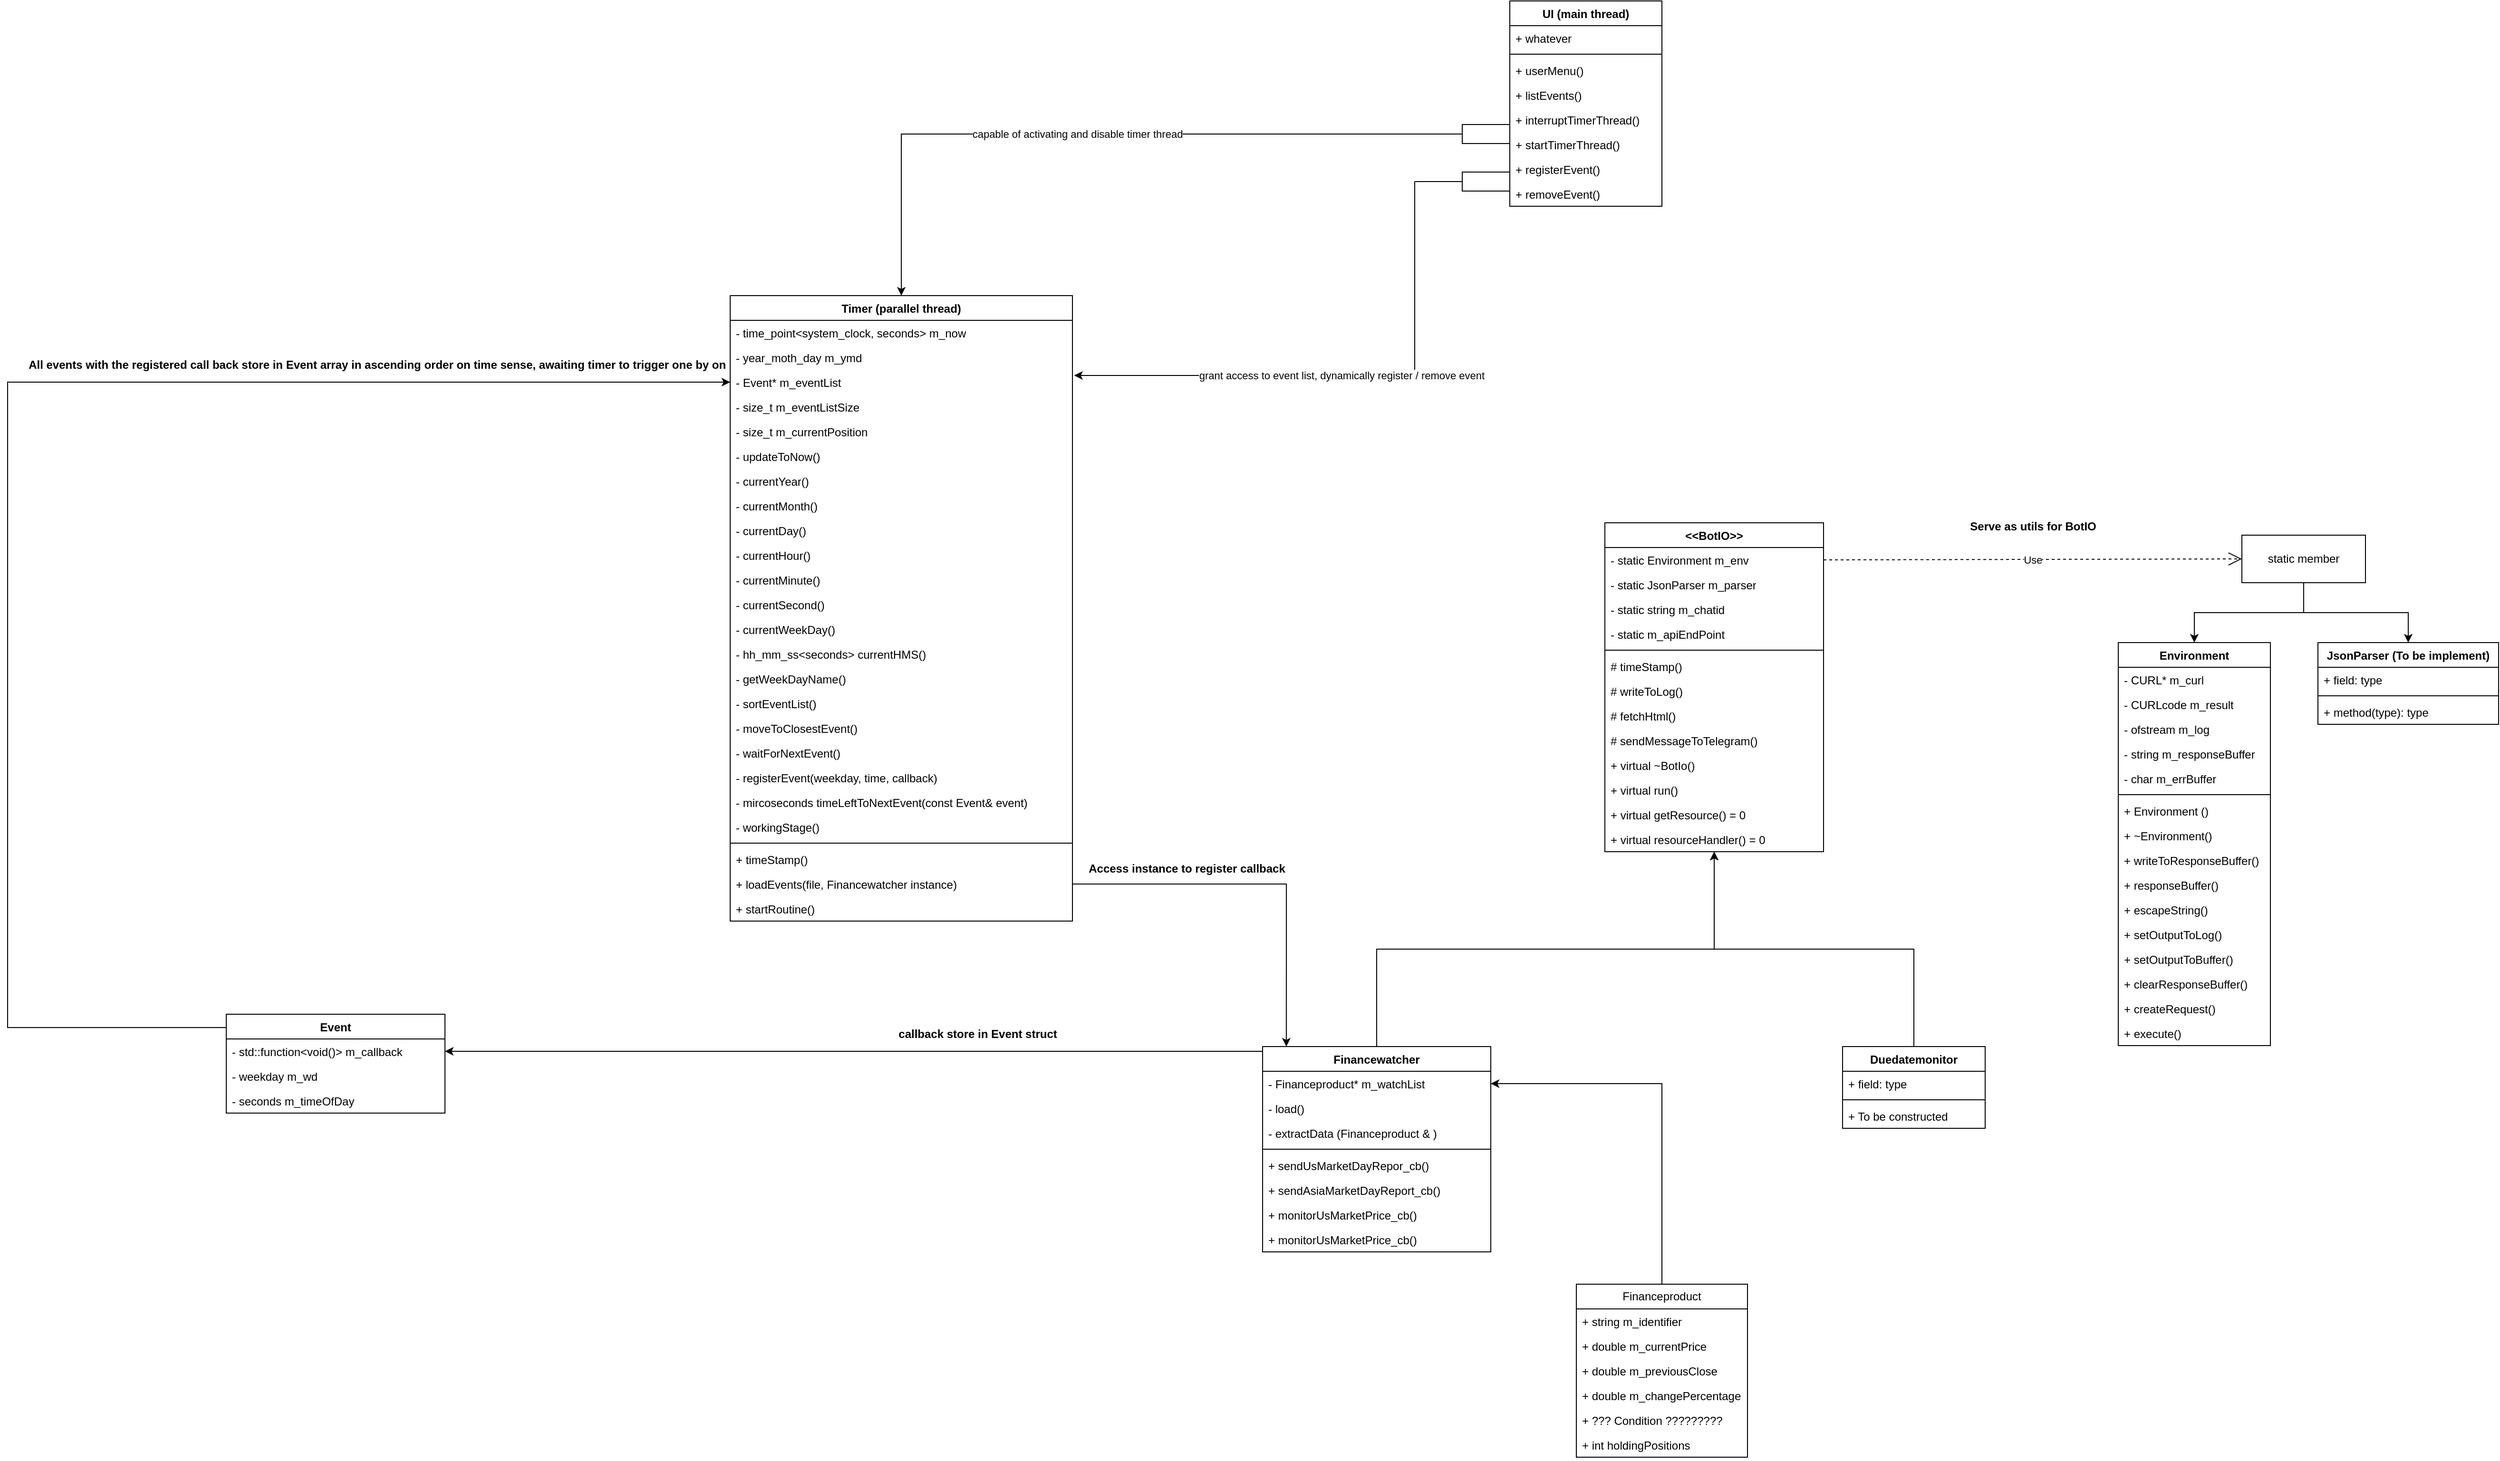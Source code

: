 <mxfile version="21.1.7" type="device">
  <diagram name="Page-1" id="5J5VVOAlKyY7EiWgytS0">
    <mxGraphModel dx="3585" dy="1928" grid="1" gridSize="10" guides="1" tooltips="1" connect="1" arrows="1" fold="1" page="1" pageScale="1" pageWidth="850" pageHeight="1100" math="0" shadow="0">
      <root>
        <mxCell id="0" />
        <mxCell id="1" parent="0" />
        <mxCell id="GTCVx5229nEYQYkFBvmk-1" value="" style="edgeStyle=orthogonalEdgeStyle;rounded=0;orthogonalLoop=1;jettySize=auto;html=1;startArrow=classic;startFill=1;endArrow=none;endFill=0;entryX=0.5;entryY=0;entryDx=0;entryDy=0;exitX=0.5;exitY=1;exitDx=0;exitDy=0;" edge="1" parent="1" source="GTCVx5229nEYQYkFBvmk-2" target="GTCVx5229nEYQYkFBvmk-48">
          <mxGeometry relative="1" as="geometry" />
        </mxCell>
        <mxCell id="GTCVx5229nEYQYkFBvmk-2" value="&amp;lt;&amp;lt;BotIO&amp;gt;&amp;gt;" style="swimlane;fontStyle=1;align=center;verticalAlign=top;childLayout=stackLayout;horizontal=1;startSize=26;horizontalStack=0;resizeParent=1;resizeParentMax=0;resizeLast=0;collapsible=1;marginBottom=0;whiteSpace=wrap;html=1;" vertex="1" parent="1">
          <mxGeometry x="1910" y="1029" width="230" height="346" as="geometry" />
        </mxCell>
        <mxCell id="GTCVx5229nEYQYkFBvmk-3" value="- static Environment m_env" style="text;strokeColor=none;fillColor=none;align=left;verticalAlign=top;spacingLeft=4;spacingRight=4;overflow=hidden;rotatable=0;points=[[0,0.5],[1,0.5]];portConstraint=eastwest;whiteSpace=wrap;html=1;" vertex="1" parent="GTCVx5229nEYQYkFBvmk-2">
          <mxGeometry y="26" width="230" height="26" as="geometry" />
        </mxCell>
        <mxCell id="GTCVx5229nEYQYkFBvmk-4" value="- static JsonParser m_parser" style="text;strokeColor=none;fillColor=none;align=left;verticalAlign=top;spacingLeft=4;spacingRight=4;overflow=hidden;rotatable=0;points=[[0,0.5],[1,0.5]];portConstraint=eastwest;whiteSpace=wrap;html=1;" vertex="1" parent="GTCVx5229nEYQYkFBvmk-2">
          <mxGeometry y="52" width="230" height="26" as="geometry" />
        </mxCell>
        <mxCell id="GTCVx5229nEYQYkFBvmk-5" value="- static string m_chatid" style="text;strokeColor=none;fillColor=none;align=left;verticalAlign=top;spacingLeft=4;spacingRight=4;overflow=hidden;rotatable=0;points=[[0,0.5],[1,0.5]];portConstraint=eastwest;whiteSpace=wrap;html=1;" vertex="1" parent="GTCVx5229nEYQYkFBvmk-2">
          <mxGeometry y="78" width="230" height="26" as="geometry" />
        </mxCell>
        <mxCell id="GTCVx5229nEYQYkFBvmk-6" value="- static m_apiEndPoint" style="text;strokeColor=none;fillColor=none;align=left;verticalAlign=top;spacingLeft=4;spacingRight=4;overflow=hidden;rotatable=0;points=[[0,0.5],[1,0.5]];portConstraint=eastwest;whiteSpace=wrap;html=1;" vertex="1" parent="GTCVx5229nEYQYkFBvmk-2">
          <mxGeometry y="104" width="230" height="26" as="geometry" />
        </mxCell>
        <mxCell id="GTCVx5229nEYQYkFBvmk-7" value="" style="line;strokeWidth=1;fillColor=none;align=left;verticalAlign=middle;spacingTop=-1;spacingLeft=3;spacingRight=3;rotatable=0;labelPosition=right;points=[];portConstraint=eastwest;strokeColor=inherit;" vertex="1" parent="GTCVx5229nEYQYkFBvmk-2">
          <mxGeometry y="130" width="230" height="8" as="geometry" />
        </mxCell>
        <mxCell id="GTCVx5229nEYQYkFBvmk-8" value="# timeStamp()" style="text;strokeColor=none;fillColor=none;align=left;verticalAlign=top;spacingLeft=4;spacingRight=4;overflow=hidden;rotatable=0;points=[[0,0.5],[1,0.5]];portConstraint=eastwest;whiteSpace=wrap;html=1;" vertex="1" parent="GTCVx5229nEYQYkFBvmk-2">
          <mxGeometry y="138" width="230" height="26" as="geometry" />
        </mxCell>
        <mxCell id="GTCVx5229nEYQYkFBvmk-9" value="# writeToLog()" style="text;strokeColor=none;fillColor=none;align=left;verticalAlign=top;spacingLeft=4;spacingRight=4;overflow=hidden;rotatable=0;points=[[0,0.5],[1,0.5]];portConstraint=eastwest;whiteSpace=wrap;html=1;" vertex="1" parent="GTCVx5229nEYQYkFBvmk-2">
          <mxGeometry y="164" width="230" height="26" as="geometry" />
        </mxCell>
        <mxCell id="GTCVx5229nEYQYkFBvmk-10" value="# fetchHtml()" style="text;strokeColor=none;fillColor=none;align=left;verticalAlign=top;spacingLeft=4;spacingRight=4;overflow=hidden;rotatable=0;points=[[0,0.5],[1,0.5]];portConstraint=eastwest;whiteSpace=wrap;html=1;" vertex="1" parent="GTCVx5229nEYQYkFBvmk-2">
          <mxGeometry y="190" width="230" height="26" as="geometry" />
        </mxCell>
        <mxCell id="GTCVx5229nEYQYkFBvmk-11" value="# sendMessageToTelegram()" style="text;strokeColor=none;fillColor=none;align=left;verticalAlign=top;spacingLeft=4;spacingRight=4;overflow=hidden;rotatable=0;points=[[0,0.5],[1,0.5]];portConstraint=eastwest;whiteSpace=wrap;html=1;" vertex="1" parent="GTCVx5229nEYQYkFBvmk-2">
          <mxGeometry y="216" width="230" height="26" as="geometry" />
        </mxCell>
        <mxCell id="GTCVx5229nEYQYkFBvmk-12" value="+ virtual ~BotIo()" style="text;strokeColor=none;fillColor=none;align=left;verticalAlign=top;spacingLeft=4;spacingRight=4;overflow=hidden;rotatable=0;points=[[0,0.5],[1,0.5]];portConstraint=eastwest;whiteSpace=wrap;html=1;" vertex="1" parent="GTCVx5229nEYQYkFBvmk-2">
          <mxGeometry y="242" width="230" height="26" as="geometry" />
        </mxCell>
        <mxCell id="GTCVx5229nEYQYkFBvmk-13" value="+ virtual run()" style="text;strokeColor=none;fillColor=none;align=left;verticalAlign=top;spacingLeft=4;spacingRight=4;overflow=hidden;rotatable=0;points=[[0,0.5],[1,0.5]];portConstraint=eastwest;whiteSpace=wrap;html=1;" vertex="1" parent="GTCVx5229nEYQYkFBvmk-2">
          <mxGeometry y="268" width="230" height="26" as="geometry" />
        </mxCell>
        <mxCell id="GTCVx5229nEYQYkFBvmk-14" value="+ virtual getResource() = 0" style="text;strokeColor=none;fillColor=none;align=left;verticalAlign=top;spacingLeft=4;spacingRight=4;overflow=hidden;rotatable=0;points=[[0,0.5],[1,0.5]];portConstraint=eastwest;whiteSpace=wrap;html=1;" vertex="1" parent="GTCVx5229nEYQYkFBvmk-2">
          <mxGeometry y="294" width="230" height="26" as="geometry" />
        </mxCell>
        <mxCell id="GTCVx5229nEYQYkFBvmk-15" value="+ virtual resourceHandler() = 0" style="text;strokeColor=none;fillColor=none;align=left;verticalAlign=top;spacingLeft=4;spacingRight=4;overflow=hidden;rotatable=0;points=[[0,0.5],[1,0.5]];portConstraint=eastwest;whiteSpace=wrap;html=1;" vertex="1" parent="GTCVx5229nEYQYkFBvmk-2">
          <mxGeometry y="320" width="230" height="26" as="geometry" />
        </mxCell>
        <mxCell id="GTCVx5229nEYQYkFBvmk-16" value="JsonParser (To be implement)" style="swimlane;fontStyle=1;align=center;verticalAlign=top;childLayout=stackLayout;horizontal=1;startSize=26;horizontalStack=0;resizeParent=1;resizeParentMax=0;resizeLast=0;collapsible=1;marginBottom=0;whiteSpace=wrap;html=1;" vertex="1" parent="1">
          <mxGeometry x="2660" y="1155" width="190" height="86" as="geometry" />
        </mxCell>
        <mxCell id="GTCVx5229nEYQYkFBvmk-17" value="+ field: type" style="text;strokeColor=none;fillColor=none;align=left;verticalAlign=top;spacingLeft=4;spacingRight=4;overflow=hidden;rotatable=0;points=[[0,0.5],[1,0.5]];portConstraint=eastwest;whiteSpace=wrap;html=1;" vertex="1" parent="GTCVx5229nEYQYkFBvmk-16">
          <mxGeometry y="26" width="190" height="26" as="geometry" />
        </mxCell>
        <mxCell id="GTCVx5229nEYQYkFBvmk-18" value="" style="line;strokeWidth=1;fillColor=none;align=left;verticalAlign=middle;spacingTop=-1;spacingLeft=3;spacingRight=3;rotatable=0;labelPosition=right;points=[];portConstraint=eastwest;strokeColor=inherit;" vertex="1" parent="GTCVx5229nEYQYkFBvmk-16">
          <mxGeometry y="52" width="190" height="8" as="geometry" />
        </mxCell>
        <mxCell id="GTCVx5229nEYQYkFBvmk-19" value="+ method(type): type" style="text;strokeColor=none;fillColor=none;align=left;verticalAlign=top;spacingLeft=4;spacingRight=4;overflow=hidden;rotatable=0;points=[[0,0.5],[1,0.5]];portConstraint=eastwest;whiteSpace=wrap;html=1;" vertex="1" parent="GTCVx5229nEYQYkFBvmk-16">
          <mxGeometry y="60" width="190" height="26" as="geometry" />
        </mxCell>
        <mxCell id="GTCVx5229nEYQYkFBvmk-20" value="Environment" style="swimlane;fontStyle=1;align=center;verticalAlign=top;childLayout=stackLayout;horizontal=1;startSize=26;horizontalStack=0;resizeParent=1;resizeParentMax=0;resizeLast=0;collapsible=1;marginBottom=0;whiteSpace=wrap;html=1;" vertex="1" parent="1">
          <mxGeometry x="2450" y="1155" width="160" height="424" as="geometry" />
        </mxCell>
        <mxCell id="GTCVx5229nEYQYkFBvmk-21" value="- CURL* m_curl" style="text;strokeColor=none;fillColor=none;align=left;verticalAlign=top;spacingLeft=4;spacingRight=4;overflow=hidden;rotatable=0;points=[[0,0.5],[1,0.5]];portConstraint=eastwest;whiteSpace=wrap;html=1;" vertex="1" parent="GTCVx5229nEYQYkFBvmk-20">
          <mxGeometry y="26" width="160" height="26" as="geometry" />
        </mxCell>
        <mxCell id="GTCVx5229nEYQYkFBvmk-22" value="- CURLcode m_result" style="text;strokeColor=none;fillColor=none;align=left;verticalAlign=top;spacingLeft=4;spacingRight=4;overflow=hidden;rotatable=0;points=[[0,0.5],[1,0.5]];portConstraint=eastwest;whiteSpace=wrap;html=1;" vertex="1" parent="GTCVx5229nEYQYkFBvmk-20">
          <mxGeometry y="52" width="160" height="26" as="geometry" />
        </mxCell>
        <mxCell id="GTCVx5229nEYQYkFBvmk-23" value="- ofstream m_log" style="text;strokeColor=none;fillColor=none;align=left;verticalAlign=top;spacingLeft=4;spacingRight=4;overflow=hidden;rotatable=0;points=[[0,0.5],[1,0.5]];portConstraint=eastwest;whiteSpace=wrap;html=1;" vertex="1" parent="GTCVx5229nEYQYkFBvmk-20">
          <mxGeometry y="78" width="160" height="26" as="geometry" />
        </mxCell>
        <mxCell id="GTCVx5229nEYQYkFBvmk-24" value="- string m_responseBuffer" style="text;strokeColor=none;fillColor=none;align=left;verticalAlign=top;spacingLeft=4;spacingRight=4;overflow=hidden;rotatable=0;points=[[0,0.5],[1,0.5]];portConstraint=eastwest;whiteSpace=wrap;html=1;" vertex="1" parent="GTCVx5229nEYQYkFBvmk-20">
          <mxGeometry y="104" width="160" height="26" as="geometry" />
        </mxCell>
        <mxCell id="GTCVx5229nEYQYkFBvmk-25" value="- char m_errBuffer" style="text;strokeColor=none;fillColor=none;align=left;verticalAlign=top;spacingLeft=4;spacingRight=4;overflow=hidden;rotatable=0;points=[[0,0.5],[1,0.5]];portConstraint=eastwest;whiteSpace=wrap;html=1;" vertex="1" parent="GTCVx5229nEYQYkFBvmk-20">
          <mxGeometry y="130" width="160" height="26" as="geometry" />
        </mxCell>
        <mxCell id="GTCVx5229nEYQYkFBvmk-26" value="" style="line;strokeWidth=1;fillColor=none;align=left;verticalAlign=middle;spacingTop=-1;spacingLeft=3;spacingRight=3;rotatable=0;labelPosition=right;points=[];portConstraint=eastwest;strokeColor=inherit;" vertex="1" parent="GTCVx5229nEYQYkFBvmk-20">
          <mxGeometry y="156" width="160" height="8" as="geometry" />
        </mxCell>
        <mxCell id="GTCVx5229nEYQYkFBvmk-27" value="+ Environment ()&amp;nbsp;" style="text;strokeColor=none;fillColor=none;align=left;verticalAlign=top;spacingLeft=4;spacingRight=4;overflow=hidden;rotatable=0;points=[[0,0.5],[1,0.5]];portConstraint=eastwest;whiteSpace=wrap;html=1;" vertex="1" parent="GTCVx5229nEYQYkFBvmk-20">
          <mxGeometry y="164" width="160" height="26" as="geometry" />
        </mxCell>
        <mxCell id="GTCVx5229nEYQYkFBvmk-28" value="+ ~Environment()" style="text;strokeColor=none;fillColor=none;align=left;verticalAlign=top;spacingLeft=4;spacingRight=4;overflow=hidden;rotatable=0;points=[[0,0.5],[1,0.5]];portConstraint=eastwest;whiteSpace=wrap;html=1;" vertex="1" parent="GTCVx5229nEYQYkFBvmk-20">
          <mxGeometry y="190" width="160" height="26" as="geometry" />
        </mxCell>
        <mxCell id="GTCVx5229nEYQYkFBvmk-29" value="+ writeToResponseBuffer()" style="text;strokeColor=none;fillColor=none;align=left;verticalAlign=top;spacingLeft=4;spacingRight=4;overflow=hidden;rotatable=0;points=[[0,0.5],[1,0.5]];portConstraint=eastwest;whiteSpace=wrap;html=1;" vertex="1" parent="GTCVx5229nEYQYkFBvmk-20">
          <mxGeometry y="216" width="160" height="26" as="geometry" />
        </mxCell>
        <mxCell id="GTCVx5229nEYQYkFBvmk-30" value="+ responseBuffer()" style="text;strokeColor=none;fillColor=none;align=left;verticalAlign=top;spacingLeft=4;spacingRight=4;overflow=hidden;rotatable=0;points=[[0,0.5],[1,0.5]];portConstraint=eastwest;whiteSpace=wrap;html=1;" vertex="1" parent="GTCVx5229nEYQYkFBvmk-20">
          <mxGeometry y="242" width="160" height="26" as="geometry" />
        </mxCell>
        <mxCell id="GTCVx5229nEYQYkFBvmk-31" value="+ escapeString()" style="text;strokeColor=none;fillColor=none;align=left;verticalAlign=top;spacingLeft=4;spacingRight=4;overflow=hidden;rotatable=0;points=[[0,0.5],[1,0.5]];portConstraint=eastwest;whiteSpace=wrap;html=1;" vertex="1" parent="GTCVx5229nEYQYkFBvmk-20">
          <mxGeometry y="268" width="160" height="26" as="geometry" />
        </mxCell>
        <mxCell id="GTCVx5229nEYQYkFBvmk-32" value="+ setOutputToLog()" style="text;strokeColor=none;fillColor=none;align=left;verticalAlign=top;spacingLeft=4;spacingRight=4;overflow=hidden;rotatable=0;points=[[0,0.5],[1,0.5]];portConstraint=eastwest;whiteSpace=wrap;html=1;" vertex="1" parent="GTCVx5229nEYQYkFBvmk-20">
          <mxGeometry y="294" width="160" height="26" as="geometry" />
        </mxCell>
        <mxCell id="GTCVx5229nEYQYkFBvmk-33" value="+ setOutputToBuffer()" style="text;strokeColor=none;fillColor=none;align=left;verticalAlign=top;spacingLeft=4;spacingRight=4;overflow=hidden;rotatable=0;points=[[0,0.5],[1,0.5]];portConstraint=eastwest;whiteSpace=wrap;html=1;" vertex="1" parent="GTCVx5229nEYQYkFBvmk-20">
          <mxGeometry y="320" width="160" height="26" as="geometry" />
        </mxCell>
        <mxCell id="GTCVx5229nEYQYkFBvmk-34" value="+ clearResponseBuffer()" style="text;strokeColor=none;fillColor=none;align=left;verticalAlign=top;spacingLeft=4;spacingRight=4;overflow=hidden;rotatable=0;points=[[0,0.5],[1,0.5]];portConstraint=eastwest;whiteSpace=wrap;html=1;" vertex="1" parent="GTCVx5229nEYQYkFBvmk-20">
          <mxGeometry y="346" width="160" height="26" as="geometry" />
        </mxCell>
        <mxCell id="GTCVx5229nEYQYkFBvmk-36" value="+ createRequest()" style="text;strokeColor=none;fillColor=none;align=left;verticalAlign=top;spacingLeft=4;spacingRight=4;overflow=hidden;rotatable=0;points=[[0,0.5],[1,0.5]];portConstraint=eastwest;whiteSpace=wrap;html=1;" vertex="1" parent="GTCVx5229nEYQYkFBvmk-20">
          <mxGeometry y="372" width="160" height="26" as="geometry" />
        </mxCell>
        <mxCell id="GTCVx5229nEYQYkFBvmk-37" value="+ execute()" style="text;strokeColor=none;fillColor=none;align=left;verticalAlign=top;spacingLeft=4;spacingRight=4;overflow=hidden;rotatable=0;points=[[0,0.5],[1,0.5]];portConstraint=eastwest;whiteSpace=wrap;html=1;" vertex="1" parent="GTCVx5229nEYQYkFBvmk-20">
          <mxGeometry y="398" width="160" height="26" as="geometry" />
        </mxCell>
        <mxCell id="GTCVx5229nEYQYkFBvmk-38" style="edgeStyle=orthogonalEdgeStyle;rounded=0;orthogonalLoop=1;jettySize=auto;html=1;exitX=0.5;exitY=0;exitDx=0;exitDy=0;entryX=0.5;entryY=1;entryDx=0;entryDy=0;" edge="1" parent="1" source="GTCVx5229nEYQYkFBvmk-39" target="GTCVx5229nEYQYkFBvmk-2">
          <mxGeometry relative="1" as="geometry">
            <mxPoint x="2025" y="1449" as="targetPoint" />
          </mxGeometry>
        </mxCell>
        <mxCell id="GTCVx5229nEYQYkFBvmk-109" style="edgeStyle=orthogonalEdgeStyle;rounded=0;orthogonalLoop=1;jettySize=auto;html=1;exitX=0;exitY=0;exitDx=0;exitDy=0;entryX=1;entryY=0.5;entryDx=0;entryDy=0;" edge="1" parent="1" source="GTCVx5229nEYQYkFBvmk-39" target="GTCVx5229nEYQYkFBvmk-106">
          <mxGeometry relative="1" as="geometry">
            <Array as="points">
              <mxPoint x="1550" y="1585" />
            </Array>
          </mxGeometry>
        </mxCell>
        <mxCell id="GTCVx5229nEYQYkFBvmk-39" value="Financewatcher" style="swimlane;fontStyle=1;align=center;verticalAlign=top;childLayout=stackLayout;horizontal=1;startSize=26;horizontalStack=0;resizeParent=1;resizeParentMax=0;resizeLast=0;collapsible=1;marginBottom=0;whiteSpace=wrap;html=1;" vertex="1" parent="1">
          <mxGeometry x="1550" y="1580" width="240" height="216" as="geometry" />
        </mxCell>
        <mxCell id="GTCVx5229nEYQYkFBvmk-40" value="- Financeproduct* m_watchList" style="text;strokeColor=none;fillColor=none;align=left;verticalAlign=top;spacingLeft=4;spacingRight=4;overflow=hidden;rotatable=0;points=[[0,0.5],[1,0.5]];portConstraint=eastwest;whiteSpace=wrap;html=1;" vertex="1" parent="GTCVx5229nEYQYkFBvmk-39">
          <mxGeometry y="26" width="240" height="26" as="geometry" />
        </mxCell>
        <mxCell id="GTCVx5229nEYQYkFBvmk-41" value="- load()" style="text;strokeColor=none;fillColor=none;align=left;verticalAlign=top;spacingLeft=4;spacingRight=4;overflow=hidden;rotatable=0;points=[[0,0.5],[1,0.5]];portConstraint=eastwest;whiteSpace=wrap;html=1;" vertex="1" parent="GTCVx5229nEYQYkFBvmk-39">
          <mxGeometry y="52" width="240" height="26" as="geometry" />
        </mxCell>
        <mxCell id="GTCVx5229nEYQYkFBvmk-42" value="- extractData (Financeproduct &amp;amp; )" style="text;strokeColor=none;fillColor=none;align=left;verticalAlign=top;spacingLeft=4;spacingRight=4;overflow=hidden;rotatable=0;points=[[0,0.5],[1,0.5]];portConstraint=eastwest;whiteSpace=wrap;html=1;" vertex="1" parent="GTCVx5229nEYQYkFBvmk-39">
          <mxGeometry y="78" width="240" height="26" as="geometry" />
        </mxCell>
        <mxCell id="GTCVx5229nEYQYkFBvmk-43" value="" style="line;strokeWidth=1;fillColor=none;align=left;verticalAlign=middle;spacingTop=-1;spacingLeft=3;spacingRight=3;rotatable=0;labelPosition=right;points=[];portConstraint=eastwest;strokeColor=inherit;" vertex="1" parent="GTCVx5229nEYQYkFBvmk-39">
          <mxGeometry y="104" width="240" height="8" as="geometry" />
        </mxCell>
        <mxCell id="GTCVx5229nEYQYkFBvmk-44" value="+ sendUsMarketDayRepor_cb()" style="text;strokeColor=none;fillColor=none;align=left;verticalAlign=top;spacingLeft=4;spacingRight=4;overflow=hidden;rotatable=0;points=[[0,0.5],[1,0.5]];portConstraint=eastwest;whiteSpace=wrap;html=1;" vertex="1" parent="GTCVx5229nEYQYkFBvmk-39">
          <mxGeometry y="112" width="240" height="26" as="geometry" />
        </mxCell>
        <mxCell id="GTCVx5229nEYQYkFBvmk-45" value="+&amp;nbsp;sendAsiaMarketDayReport_cb()" style="text;strokeColor=none;fillColor=none;align=left;verticalAlign=top;spacingLeft=4;spacingRight=4;overflow=hidden;rotatable=0;points=[[0,0.5],[1,0.5]];portConstraint=eastwest;whiteSpace=wrap;html=1;" vertex="1" parent="GTCVx5229nEYQYkFBvmk-39">
          <mxGeometry y="138" width="240" height="26" as="geometry" />
        </mxCell>
        <mxCell id="GTCVx5229nEYQYkFBvmk-46" value="+&amp;nbsp;monitorUsMarketPrice_cb()" style="text;strokeColor=none;fillColor=none;align=left;verticalAlign=top;spacingLeft=4;spacingRight=4;overflow=hidden;rotatable=0;points=[[0,0.5],[1,0.5]];portConstraint=eastwest;whiteSpace=wrap;html=1;" vertex="1" parent="GTCVx5229nEYQYkFBvmk-39">
          <mxGeometry y="164" width="240" height="26" as="geometry" />
        </mxCell>
        <mxCell id="GTCVx5229nEYQYkFBvmk-47" value="+&amp;nbsp;monitorUsMarketPrice_cb()" style="text;strokeColor=none;fillColor=none;align=left;verticalAlign=top;spacingLeft=4;spacingRight=4;overflow=hidden;rotatable=0;points=[[0,0.5],[1,0.5]];portConstraint=eastwest;whiteSpace=wrap;html=1;" vertex="1" parent="GTCVx5229nEYQYkFBvmk-39">
          <mxGeometry y="190" width="240" height="26" as="geometry" />
        </mxCell>
        <mxCell id="GTCVx5229nEYQYkFBvmk-48" value="Duedatemonitor" style="swimlane;fontStyle=1;align=center;verticalAlign=top;childLayout=stackLayout;horizontal=1;startSize=26;horizontalStack=0;resizeParent=1;resizeParentMax=0;resizeLast=0;collapsible=1;marginBottom=0;whiteSpace=wrap;html=1;" vertex="1" parent="1">
          <mxGeometry x="2160" y="1580" width="150" height="86" as="geometry" />
        </mxCell>
        <mxCell id="GTCVx5229nEYQYkFBvmk-49" value="+ field: type" style="text;strokeColor=none;fillColor=none;align=left;verticalAlign=top;spacingLeft=4;spacingRight=4;overflow=hidden;rotatable=0;points=[[0,0.5],[1,0.5]];portConstraint=eastwest;whiteSpace=wrap;html=1;" vertex="1" parent="GTCVx5229nEYQYkFBvmk-48">
          <mxGeometry y="26" width="150" height="26" as="geometry" />
        </mxCell>
        <mxCell id="GTCVx5229nEYQYkFBvmk-50" value="" style="line;strokeWidth=1;fillColor=none;align=left;verticalAlign=middle;spacingTop=-1;spacingLeft=3;spacingRight=3;rotatable=0;labelPosition=right;points=[];portConstraint=eastwest;strokeColor=inherit;" vertex="1" parent="GTCVx5229nEYQYkFBvmk-48">
          <mxGeometry y="52" width="150" height="8" as="geometry" />
        </mxCell>
        <mxCell id="GTCVx5229nEYQYkFBvmk-51" value="+ To be constructed" style="text;strokeColor=none;fillColor=none;align=left;verticalAlign=top;spacingLeft=4;spacingRight=4;overflow=hidden;rotatable=0;points=[[0,0.5],[1,0.5]];portConstraint=eastwest;whiteSpace=wrap;html=1;" vertex="1" parent="GTCVx5229nEYQYkFBvmk-48">
          <mxGeometry y="60" width="150" height="26" as="geometry" />
        </mxCell>
        <mxCell id="GTCVx5229nEYQYkFBvmk-52" style="edgeStyle=orthogonalEdgeStyle;rounded=0;orthogonalLoop=1;jettySize=auto;html=1;exitX=0.5;exitY=1;exitDx=0;exitDy=0;" edge="1" parent="1" source="GTCVx5229nEYQYkFBvmk-55" target="GTCVx5229nEYQYkFBvmk-16">
          <mxGeometry relative="1" as="geometry" />
        </mxCell>
        <mxCell id="GTCVx5229nEYQYkFBvmk-53" style="edgeStyle=orthogonalEdgeStyle;rounded=0;orthogonalLoop=1;jettySize=auto;html=1;exitX=0.5;exitY=1;exitDx=0;exitDy=0;entryX=0.5;entryY=0;entryDx=0;entryDy=0;" edge="1" parent="1" source="GTCVx5229nEYQYkFBvmk-55" target="GTCVx5229nEYQYkFBvmk-20">
          <mxGeometry relative="1" as="geometry" />
        </mxCell>
        <mxCell id="GTCVx5229nEYQYkFBvmk-55" value="static member" style="rounded=0;whiteSpace=wrap;html=1;" vertex="1" parent="1">
          <mxGeometry x="2580" y="1042" width="130" height="50" as="geometry" />
        </mxCell>
        <mxCell id="GTCVx5229nEYQYkFBvmk-108" style="edgeStyle=orthogonalEdgeStyle;rounded=0;orthogonalLoop=1;jettySize=auto;html=1;exitX=0.5;exitY=0;exitDx=0;exitDy=0;entryX=1;entryY=0.5;entryDx=0;entryDy=0;" edge="1" parent="1" source="GTCVx5229nEYQYkFBvmk-57" target="GTCVx5229nEYQYkFBvmk-40">
          <mxGeometry relative="1" as="geometry" />
        </mxCell>
        <mxCell id="GTCVx5229nEYQYkFBvmk-57" value="Financeproduct" style="swimlane;fontStyle=0;childLayout=stackLayout;horizontal=1;startSize=26;fillColor=none;horizontalStack=0;resizeParent=1;resizeParentMax=0;resizeLast=0;collapsible=1;marginBottom=0;whiteSpace=wrap;html=1;" vertex="1" parent="1">
          <mxGeometry x="1880" y="1830" width="180" height="182" as="geometry" />
        </mxCell>
        <mxCell id="GTCVx5229nEYQYkFBvmk-58" value="+ string m_identifier" style="text;strokeColor=none;fillColor=none;align=left;verticalAlign=top;spacingLeft=4;spacingRight=4;overflow=hidden;rotatable=0;points=[[0,0.5],[1,0.5]];portConstraint=eastwest;whiteSpace=wrap;html=1;" vertex="1" parent="GTCVx5229nEYQYkFBvmk-57">
          <mxGeometry y="26" width="180" height="26" as="geometry" />
        </mxCell>
        <mxCell id="GTCVx5229nEYQYkFBvmk-59" value="+ double m_currentPrice" style="text;strokeColor=none;fillColor=none;align=left;verticalAlign=top;spacingLeft=4;spacingRight=4;overflow=hidden;rotatable=0;points=[[0,0.5],[1,0.5]];portConstraint=eastwest;whiteSpace=wrap;html=1;" vertex="1" parent="GTCVx5229nEYQYkFBvmk-57">
          <mxGeometry y="52" width="180" height="26" as="geometry" />
        </mxCell>
        <mxCell id="GTCVx5229nEYQYkFBvmk-60" value="+ double m_previousClose" style="text;strokeColor=none;fillColor=none;align=left;verticalAlign=top;spacingLeft=4;spacingRight=4;overflow=hidden;rotatable=0;points=[[0,0.5],[1,0.5]];portConstraint=eastwest;whiteSpace=wrap;html=1;" vertex="1" parent="GTCVx5229nEYQYkFBvmk-57">
          <mxGeometry y="78" width="180" height="26" as="geometry" />
        </mxCell>
        <mxCell id="GTCVx5229nEYQYkFBvmk-61" value="+ double m_changePercentage" style="text;strokeColor=none;fillColor=none;align=left;verticalAlign=top;spacingLeft=4;spacingRight=4;overflow=hidden;rotatable=0;points=[[0,0.5],[1,0.5]];portConstraint=eastwest;whiteSpace=wrap;html=1;" vertex="1" parent="GTCVx5229nEYQYkFBvmk-57">
          <mxGeometry y="104" width="180" height="26" as="geometry" />
        </mxCell>
        <mxCell id="GTCVx5229nEYQYkFBvmk-62" value="+ ??? Condition ?????????" style="text;strokeColor=none;fillColor=none;align=left;verticalAlign=top;spacingLeft=4;spacingRight=4;overflow=hidden;rotatable=0;points=[[0,0.5],[1,0.5]];portConstraint=eastwest;whiteSpace=wrap;html=1;" vertex="1" parent="GTCVx5229nEYQYkFBvmk-57">
          <mxGeometry y="130" width="180" height="26" as="geometry" />
        </mxCell>
        <mxCell id="GTCVx5229nEYQYkFBvmk-63" value="+ int holdingPositions" style="text;strokeColor=none;fillColor=none;align=left;verticalAlign=top;spacingLeft=4;spacingRight=4;overflow=hidden;rotatable=0;points=[[0,0.5],[1,0.5]];portConstraint=eastwest;whiteSpace=wrap;html=1;" vertex="1" parent="GTCVx5229nEYQYkFBvmk-57">
          <mxGeometry y="156" width="180" height="26" as="geometry" />
        </mxCell>
        <mxCell id="GTCVx5229nEYQYkFBvmk-72" value="Event" style="swimlane;fontStyle=1;align=center;verticalAlign=top;childLayout=stackLayout;horizontal=1;startSize=26;horizontalStack=0;resizeParent=1;resizeParentMax=0;resizeLast=0;collapsible=1;marginBottom=0;whiteSpace=wrap;html=1;" vertex="1" parent="1">
          <mxGeometry x="460" y="1546" width="230" height="104" as="geometry" />
        </mxCell>
        <mxCell id="GTCVx5229nEYQYkFBvmk-106" value="- std::function&amp;lt;void()&amp;gt; m_callback" style="text;strokeColor=none;fillColor=none;align=left;verticalAlign=top;spacingLeft=4;spacingRight=4;overflow=hidden;rotatable=0;points=[[0,0.5],[1,0.5]];portConstraint=eastwest;whiteSpace=wrap;html=1;" vertex="1" parent="GTCVx5229nEYQYkFBvmk-72">
          <mxGeometry y="26" width="230" height="26" as="geometry" />
        </mxCell>
        <mxCell id="GTCVx5229nEYQYkFBvmk-105" value="- weekday m_wd" style="text;strokeColor=none;fillColor=none;align=left;verticalAlign=top;spacingLeft=4;spacingRight=4;overflow=hidden;rotatable=0;points=[[0,0.5],[1,0.5]];portConstraint=eastwest;whiteSpace=wrap;html=1;" vertex="1" parent="GTCVx5229nEYQYkFBvmk-72">
          <mxGeometry y="52" width="230" height="26" as="geometry" />
        </mxCell>
        <mxCell id="GTCVx5229nEYQYkFBvmk-73" value="- seconds m_timeOfDay" style="text;strokeColor=none;fillColor=none;align=left;verticalAlign=top;spacingLeft=4;spacingRight=4;overflow=hidden;rotatable=0;points=[[0,0.5],[1,0.5]];portConstraint=eastwest;whiteSpace=wrap;html=1;" vertex="1" parent="GTCVx5229nEYQYkFBvmk-72">
          <mxGeometry y="78" width="230" height="26" as="geometry" />
        </mxCell>
        <mxCell id="GTCVx5229nEYQYkFBvmk-76" value="Timer (parallel thread)" style="swimlane;fontStyle=1;align=center;verticalAlign=top;childLayout=stackLayout;horizontal=1;startSize=26;horizontalStack=0;resizeParent=1;resizeParentMax=0;resizeLast=0;collapsible=1;marginBottom=0;whiteSpace=wrap;html=1;" vertex="1" parent="1">
          <mxGeometry x="990" y="790" width="360" height="658" as="geometry" />
        </mxCell>
        <mxCell id="GTCVx5229nEYQYkFBvmk-77" value="- time_point&amp;lt;system_clock, seconds&amp;gt; m_now" style="text;strokeColor=none;fillColor=none;align=left;verticalAlign=top;spacingLeft=4;spacingRight=4;overflow=hidden;rotatable=0;points=[[0,0.5],[1,0.5]];portConstraint=eastwest;whiteSpace=wrap;html=1;" vertex="1" parent="GTCVx5229nEYQYkFBvmk-76">
          <mxGeometry y="26" width="360" height="26" as="geometry" />
        </mxCell>
        <mxCell id="GTCVx5229nEYQYkFBvmk-82" value="- year_moth_day m_ymd" style="text;strokeColor=none;fillColor=none;align=left;verticalAlign=top;spacingLeft=4;spacingRight=4;overflow=hidden;rotatable=0;points=[[0,0.5],[1,0.5]];portConstraint=eastwest;whiteSpace=wrap;html=1;" vertex="1" parent="GTCVx5229nEYQYkFBvmk-76">
          <mxGeometry y="52" width="360" height="26" as="geometry" />
        </mxCell>
        <mxCell id="GTCVx5229nEYQYkFBvmk-81" value="- Event* m_eventList" style="text;strokeColor=none;fillColor=none;align=left;verticalAlign=top;spacingLeft=4;spacingRight=4;overflow=hidden;rotatable=0;points=[[0,0.5],[1,0.5]];portConstraint=eastwest;whiteSpace=wrap;html=1;" vertex="1" parent="GTCVx5229nEYQYkFBvmk-76">
          <mxGeometry y="78" width="360" height="26" as="geometry" />
        </mxCell>
        <mxCell id="GTCVx5229nEYQYkFBvmk-83" value="- size_t m_eventListSize" style="text;strokeColor=none;fillColor=none;align=left;verticalAlign=top;spacingLeft=4;spacingRight=4;overflow=hidden;rotatable=0;points=[[0,0.5],[1,0.5]];portConstraint=eastwest;whiteSpace=wrap;html=1;" vertex="1" parent="GTCVx5229nEYQYkFBvmk-76">
          <mxGeometry y="104" width="360" height="26" as="geometry" />
        </mxCell>
        <mxCell id="GTCVx5229nEYQYkFBvmk-84" value="- size_t m_currentPosition" style="text;strokeColor=none;fillColor=none;align=left;verticalAlign=top;spacingLeft=4;spacingRight=4;overflow=hidden;rotatable=0;points=[[0,0.5],[1,0.5]];portConstraint=eastwest;whiteSpace=wrap;html=1;" vertex="1" parent="GTCVx5229nEYQYkFBvmk-76">
          <mxGeometry y="130" width="360" height="26" as="geometry" />
        </mxCell>
        <mxCell id="GTCVx5229nEYQYkFBvmk-91" value="- updateToNow()" style="text;strokeColor=none;fillColor=none;align=left;verticalAlign=top;spacingLeft=4;spacingRight=4;overflow=hidden;rotatable=0;points=[[0,0.5],[1,0.5]];portConstraint=eastwest;whiteSpace=wrap;html=1;" vertex="1" parent="GTCVx5229nEYQYkFBvmk-76">
          <mxGeometry y="156" width="360" height="26" as="geometry" />
        </mxCell>
        <mxCell id="GTCVx5229nEYQYkFBvmk-92" value="- currentYear()" style="text;strokeColor=none;fillColor=none;align=left;verticalAlign=top;spacingLeft=4;spacingRight=4;overflow=hidden;rotatable=0;points=[[0,0.5],[1,0.5]];portConstraint=eastwest;whiteSpace=wrap;html=1;" vertex="1" parent="GTCVx5229nEYQYkFBvmk-76">
          <mxGeometry y="182" width="360" height="26" as="geometry" />
        </mxCell>
        <mxCell id="GTCVx5229nEYQYkFBvmk-85" value="- currentMonth()" style="text;strokeColor=none;fillColor=none;align=left;verticalAlign=top;spacingLeft=4;spacingRight=4;overflow=hidden;rotatable=0;points=[[0,0.5],[1,0.5]];portConstraint=eastwest;whiteSpace=wrap;html=1;" vertex="1" parent="GTCVx5229nEYQYkFBvmk-76">
          <mxGeometry y="208" width="360" height="26" as="geometry" />
        </mxCell>
        <mxCell id="GTCVx5229nEYQYkFBvmk-86" value="- currentDay()" style="text;strokeColor=none;fillColor=none;align=left;verticalAlign=top;spacingLeft=4;spacingRight=4;overflow=hidden;rotatable=0;points=[[0,0.5],[1,0.5]];portConstraint=eastwest;whiteSpace=wrap;html=1;" vertex="1" parent="GTCVx5229nEYQYkFBvmk-76">
          <mxGeometry y="234" width="360" height="26" as="geometry" />
        </mxCell>
        <mxCell id="GTCVx5229nEYQYkFBvmk-87" value="- currentHour()" style="text;strokeColor=none;fillColor=none;align=left;verticalAlign=top;spacingLeft=4;spacingRight=4;overflow=hidden;rotatable=0;points=[[0,0.5],[1,0.5]];portConstraint=eastwest;whiteSpace=wrap;html=1;" vertex="1" parent="GTCVx5229nEYQYkFBvmk-76">
          <mxGeometry y="260" width="360" height="26" as="geometry" />
        </mxCell>
        <mxCell id="GTCVx5229nEYQYkFBvmk-88" value="- currentMinute()" style="text;strokeColor=none;fillColor=none;align=left;verticalAlign=top;spacingLeft=4;spacingRight=4;overflow=hidden;rotatable=0;points=[[0,0.5],[1,0.5]];portConstraint=eastwest;whiteSpace=wrap;html=1;" vertex="1" parent="GTCVx5229nEYQYkFBvmk-76">
          <mxGeometry y="286" width="360" height="26" as="geometry" />
        </mxCell>
        <mxCell id="GTCVx5229nEYQYkFBvmk-89" value="- currentSecond()" style="text;strokeColor=none;fillColor=none;align=left;verticalAlign=top;spacingLeft=4;spacingRight=4;overflow=hidden;rotatable=0;points=[[0,0.5],[1,0.5]];portConstraint=eastwest;whiteSpace=wrap;html=1;" vertex="1" parent="GTCVx5229nEYQYkFBvmk-76">
          <mxGeometry y="312" width="360" height="26" as="geometry" />
        </mxCell>
        <mxCell id="GTCVx5229nEYQYkFBvmk-90" value="- currentWeekDay()" style="text;strokeColor=none;fillColor=none;align=left;verticalAlign=top;spacingLeft=4;spacingRight=4;overflow=hidden;rotatable=0;points=[[0,0.5],[1,0.5]];portConstraint=eastwest;whiteSpace=wrap;html=1;" vertex="1" parent="GTCVx5229nEYQYkFBvmk-76">
          <mxGeometry y="338" width="360" height="26" as="geometry" />
        </mxCell>
        <mxCell id="GTCVx5229nEYQYkFBvmk-101" value="- hh_mm_ss&amp;lt;seconds&amp;gt; currentHMS()" style="text;strokeColor=none;fillColor=none;align=left;verticalAlign=top;spacingLeft=4;spacingRight=4;overflow=hidden;rotatable=0;points=[[0,0.5],[1,0.5]];portConstraint=eastwest;whiteSpace=wrap;html=1;" vertex="1" parent="GTCVx5229nEYQYkFBvmk-76">
          <mxGeometry y="364" width="360" height="26" as="geometry" />
        </mxCell>
        <mxCell id="GTCVx5229nEYQYkFBvmk-96" value="- getWeekDayName()" style="text;strokeColor=none;fillColor=none;align=left;verticalAlign=top;spacingLeft=4;spacingRight=4;overflow=hidden;rotatable=0;points=[[0,0.5],[1,0.5]];portConstraint=eastwest;whiteSpace=wrap;html=1;" vertex="1" parent="GTCVx5229nEYQYkFBvmk-76">
          <mxGeometry y="390" width="360" height="26" as="geometry" />
        </mxCell>
        <mxCell id="GTCVx5229nEYQYkFBvmk-94" value="- sortEventList()" style="text;strokeColor=none;fillColor=none;align=left;verticalAlign=top;spacingLeft=4;spacingRight=4;overflow=hidden;rotatable=0;points=[[0,0.5],[1,0.5]];portConstraint=eastwest;whiteSpace=wrap;html=1;" vertex="1" parent="GTCVx5229nEYQYkFBvmk-76">
          <mxGeometry y="416" width="360" height="26" as="geometry" />
        </mxCell>
        <mxCell id="GTCVx5229nEYQYkFBvmk-95" value="- moveToClosestEvent()" style="text;strokeColor=none;fillColor=none;align=left;verticalAlign=top;spacingLeft=4;spacingRight=4;overflow=hidden;rotatable=0;points=[[0,0.5],[1,0.5]];portConstraint=eastwest;whiteSpace=wrap;html=1;" vertex="1" parent="GTCVx5229nEYQYkFBvmk-76">
          <mxGeometry y="442" width="360" height="26" as="geometry" />
        </mxCell>
        <mxCell id="GTCVx5229nEYQYkFBvmk-98" value="- waitForNextEvent()" style="text;strokeColor=none;fillColor=none;align=left;verticalAlign=top;spacingLeft=4;spacingRight=4;overflow=hidden;rotatable=0;points=[[0,0.5],[1,0.5]];portConstraint=eastwest;whiteSpace=wrap;html=1;" vertex="1" parent="GTCVx5229nEYQYkFBvmk-76">
          <mxGeometry y="468" width="360" height="26" as="geometry" />
        </mxCell>
        <mxCell id="GTCVx5229nEYQYkFBvmk-97" value="- registerEvent(weekday, time, callback)" style="text;strokeColor=none;fillColor=none;align=left;verticalAlign=top;spacingLeft=4;spacingRight=4;overflow=hidden;rotatable=0;points=[[0,0.5],[1,0.5]];portConstraint=eastwest;whiteSpace=wrap;html=1;" vertex="1" parent="GTCVx5229nEYQYkFBvmk-76">
          <mxGeometry y="494" width="360" height="26" as="geometry" />
        </mxCell>
        <mxCell id="GTCVx5229nEYQYkFBvmk-103" value="- mircoseconds timeLeftToNextEvent(const Event&amp;amp; event)" style="text;strokeColor=none;fillColor=none;align=left;verticalAlign=top;spacingLeft=4;spacingRight=4;overflow=hidden;rotatable=0;points=[[0,0.5],[1,0.5]];portConstraint=eastwest;whiteSpace=wrap;html=1;" vertex="1" parent="GTCVx5229nEYQYkFBvmk-76">
          <mxGeometry y="520" width="360" height="26" as="geometry" />
        </mxCell>
        <mxCell id="GTCVx5229nEYQYkFBvmk-104" value="- workingStage()" style="text;strokeColor=none;fillColor=none;align=left;verticalAlign=top;spacingLeft=4;spacingRight=4;overflow=hidden;rotatable=0;points=[[0,0.5],[1,0.5]];portConstraint=eastwest;whiteSpace=wrap;html=1;" vertex="1" parent="GTCVx5229nEYQYkFBvmk-76">
          <mxGeometry y="546" width="360" height="26" as="geometry" />
        </mxCell>
        <mxCell id="GTCVx5229nEYQYkFBvmk-78" value="" style="line;strokeWidth=1;fillColor=none;align=left;verticalAlign=middle;spacingTop=-1;spacingLeft=3;spacingRight=3;rotatable=0;labelPosition=right;points=[];portConstraint=eastwest;strokeColor=inherit;" vertex="1" parent="GTCVx5229nEYQYkFBvmk-76">
          <mxGeometry y="572" width="360" height="8" as="geometry" />
        </mxCell>
        <mxCell id="GTCVx5229nEYQYkFBvmk-93" value="+ timeStamp()" style="text;strokeColor=none;fillColor=none;align=left;verticalAlign=top;spacingLeft=4;spacingRight=4;overflow=hidden;rotatable=0;points=[[0,0.5],[1,0.5]];portConstraint=eastwest;whiteSpace=wrap;html=1;" vertex="1" parent="GTCVx5229nEYQYkFBvmk-76">
          <mxGeometry y="580" width="360" height="26" as="geometry" />
        </mxCell>
        <mxCell id="GTCVx5229nEYQYkFBvmk-79" value="+ loadEvents(file, Financewatcher instance)" style="text;strokeColor=none;fillColor=none;align=left;verticalAlign=top;spacingLeft=4;spacingRight=4;overflow=hidden;rotatable=0;points=[[0,0.5],[1,0.5]];portConstraint=eastwest;whiteSpace=wrap;html=1;" vertex="1" parent="GTCVx5229nEYQYkFBvmk-76">
          <mxGeometry y="606" width="360" height="26" as="geometry" />
        </mxCell>
        <mxCell id="GTCVx5229nEYQYkFBvmk-102" value="+ startRoutine()" style="text;strokeColor=none;fillColor=none;align=left;verticalAlign=top;spacingLeft=4;spacingRight=4;overflow=hidden;rotatable=0;points=[[0,0.5],[1,0.5]];portConstraint=eastwest;whiteSpace=wrap;html=1;" vertex="1" parent="GTCVx5229nEYQYkFBvmk-76">
          <mxGeometry y="632" width="360" height="26" as="geometry" />
        </mxCell>
        <mxCell id="GTCVx5229nEYQYkFBvmk-112" style="edgeStyle=orthogonalEdgeStyle;rounded=0;orthogonalLoop=1;jettySize=auto;html=1;exitX=1;exitY=0.5;exitDx=0;exitDy=0;entryX=0.104;entryY=0;entryDx=0;entryDy=0;entryPerimeter=0;" edge="1" parent="1" source="GTCVx5229nEYQYkFBvmk-79" target="GTCVx5229nEYQYkFBvmk-39">
          <mxGeometry relative="1" as="geometry" />
        </mxCell>
        <mxCell id="GTCVx5229nEYQYkFBvmk-113" value="Access instance to register callback" style="text;align=center;fontStyle=1;verticalAlign=middle;spacingLeft=3;spacingRight=3;strokeColor=none;rotatable=0;points=[[0,0.5],[1,0.5]];portConstraint=eastwest;html=1;" vertex="1" parent="1">
          <mxGeometry x="1430" y="1380" width="80" height="26" as="geometry" />
        </mxCell>
        <mxCell id="GTCVx5229nEYQYkFBvmk-114" value="callback store in Event struct" style="text;align=center;fontStyle=1;verticalAlign=middle;spacingLeft=3;spacingRight=3;strokeColor=none;rotatable=0;points=[[0,0.5],[1,0.5]];portConstraint=eastwest;html=1;" vertex="1" parent="1">
          <mxGeometry x="1180" y="1554" width="140" height="26" as="geometry" />
        </mxCell>
        <mxCell id="GTCVx5229nEYQYkFBvmk-115" value="All events with the registered call back store in Event array in ascending order on time sense, awaiting timer to trigger one by on&amp;nbsp;" style="text;align=center;fontStyle=1;verticalAlign=middle;spacingLeft=3;spacingRight=3;strokeColor=none;rotatable=0;points=[[0,0.5],[1,0.5]];portConstraint=eastwest;html=1;" vertex="1" parent="1">
          <mxGeometry x="580" y="850" width="80" height="26" as="geometry" />
        </mxCell>
        <mxCell id="GTCVx5229nEYQYkFBvmk-116" style="edgeStyle=orthogonalEdgeStyle;rounded=0;orthogonalLoop=1;jettySize=auto;html=1;exitX=0;exitY=0.5;exitDx=0;exitDy=0;entryX=0;entryY=0.5;entryDx=0;entryDy=0;" edge="1" parent="1" source="GTCVx5229nEYQYkFBvmk-106" target="GTCVx5229nEYQYkFBvmk-81">
          <mxGeometry relative="1" as="geometry">
            <Array as="points">
              <mxPoint x="460" y="1560" />
              <mxPoint x="230" y="1560" />
              <mxPoint x="230" y="881" />
            </Array>
          </mxGeometry>
        </mxCell>
        <mxCell id="GTCVx5229nEYQYkFBvmk-118" value="Serve as utils for BotIO" style="text;align=center;fontStyle=1;verticalAlign=middle;spacingLeft=3;spacingRight=3;strokeColor=none;rotatable=0;points=[[0,0.5],[1,0.5]];portConstraint=eastwest;html=1;" vertex="1" parent="1">
          <mxGeometry x="2320" y="1020" width="80" height="26" as="geometry" />
        </mxCell>
        <mxCell id="GTCVx5229nEYQYkFBvmk-119" value="UI (main thread)" style="swimlane;fontStyle=1;align=center;verticalAlign=top;childLayout=stackLayout;horizontal=1;startSize=26;horizontalStack=0;resizeParent=1;resizeParentMax=0;resizeLast=0;collapsible=1;marginBottom=0;whiteSpace=wrap;html=1;" vertex="1" parent="1">
          <mxGeometry x="1810" y="480" width="160" height="216" as="geometry" />
        </mxCell>
        <mxCell id="GTCVx5229nEYQYkFBvmk-120" value="+ whatever" style="text;strokeColor=none;fillColor=none;align=left;verticalAlign=top;spacingLeft=4;spacingRight=4;overflow=hidden;rotatable=0;points=[[0,0.5],[1,0.5]];portConstraint=eastwest;whiteSpace=wrap;html=1;" vertex="1" parent="GTCVx5229nEYQYkFBvmk-119">
          <mxGeometry y="26" width="160" height="26" as="geometry" />
        </mxCell>
        <mxCell id="GTCVx5229nEYQYkFBvmk-121" value="" style="line;strokeWidth=1;fillColor=none;align=left;verticalAlign=middle;spacingTop=-1;spacingLeft=3;spacingRight=3;rotatable=0;labelPosition=right;points=[];portConstraint=eastwest;strokeColor=inherit;" vertex="1" parent="GTCVx5229nEYQYkFBvmk-119">
          <mxGeometry y="52" width="160" height="8" as="geometry" />
        </mxCell>
        <mxCell id="GTCVx5229nEYQYkFBvmk-125" value="+ userMenu()" style="text;strokeColor=none;fillColor=none;align=left;verticalAlign=top;spacingLeft=4;spacingRight=4;overflow=hidden;rotatable=0;points=[[0,0.5],[1,0.5]];portConstraint=eastwest;whiteSpace=wrap;html=1;" vertex="1" parent="GTCVx5229nEYQYkFBvmk-119">
          <mxGeometry y="60" width="160" height="26" as="geometry" />
        </mxCell>
        <mxCell id="GTCVx5229nEYQYkFBvmk-127" value="+ listEvents()" style="text;strokeColor=none;fillColor=none;align=left;verticalAlign=top;spacingLeft=4;spacingRight=4;overflow=hidden;rotatable=0;points=[[0,0.5],[1,0.5]];portConstraint=eastwest;whiteSpace=wrap;html=1;" vertex="1" parent="GTCVx5229nEYQYkFBvmk-119">
          <mxGeometry y="86" width="160" height="26" as="geometry" />
        </mxCell>
        <mxCell id="GTCVx5229nEYQYkFBvmk-124" value="+ interruptTimerThread()" style="text;strokeColor=none;fillColor=none;align=left;verticalAlign=top;spacingLeft=4;spacingRight=4;overflow=hidden;rotatable=0;points=[[0,0.5],[1,0.5]];portConstraint=eastwest;whiteSpace=wrap;html=1;" vertex="1" parent="GTCVx5229nEYQYkFBvmk-119">
          <mxGeometry y="112" width="160" height="26" as="geometry" />
        </mxCell>
        <mxCell id="GTCVx5229nEYQYkFBvmk-123" value="+ startTimerThread()" style="text;strokeColor=none;fillColor=none;align=left;verticalAlign=top;spacingLeft=4;spacingRight=4;overflow=hidden;rotatable=0;points=[[0,0.5],[1,0.5]];portConstraint=eastwest;whiteSpace=wrap;html=1;" vertex="1" parent="GTCVx5229nEYQYkFBvmk-119">
          <mxGeometry y="138" width="160" height="26" as="geometry" />
        </mxCell>
        <mxCell id="GTCVx5229nEYQYkFBvmk-122" value="+ registerEvent()" style="text;strokeColor=none;fillColor=none;align=left;verticalAlign=top;spacingLeft=4;spacingRight=4;overflow=hidden;rotatable=0;points=[[0,0.5],[1,0.5]];portConstraint=eastwest;whiteSpace=wrap;html=1;" vertex="1" parent="GTCVx5229nEYQYkFBvmk-119">
          <mxGeometry y="164" width="160" height="26" as="geometry" />
        </mxCell>
        <mxCell id="GTCVx5229nEYQYkFBvmk-126" value="+ removeEvent()" style="text;strokeColor=none;fillColor=none;align=left;verticalAlign=top;spacingLeft=4;spacingRight=4;overflow=hidden;rotatable=0;points=[[0,0.5],[1,0.5]];portConstraint=eastwest;whiteSpace=wrap;html=1;" vertex="1" parent="GTCVx5229nEYQYkFBvmk-119">
          <mxGeometry y="190" width="160" height="26" as="geometry" />
        </mxCell>
        <mxCell id="GTCVx5229nEYQYkFBvmk-137" value="" style="strokeWidth=1;html=1;shape=mxgraph.flowchart.annotation_2;align=left;labelPosition=right;pointerEvents=1;" vertex="1" parent="1">
          <mxGeometry x="1710" y="610" width="100" height="20" as="geometry" />
        </mxCell>
        <mxCell id="GTCVx5229nEYQYkFBvmk-140" value="" style="endArrow=classic;html=1;rounded=0;exitX=0;exitY=0.5;exitDx=0;exitDy=0;exitPerimeter=0;entryX=0.5;entryY=0;entryDx=0;entryDy=0;" edge="1" parent="1" source="GTCVx5229nEYQYkFBvmk-137" target="GTCVx5229nEYQYkFBvmk-76">
          <mxGeometry relative="1" as="geometry">
            <mxPoint x="1470" y="860" as="sourcePoint" />
            <mxPoint x="1570" y="860" as="targetPoint" />
            <Array as="points">
              <mxPoint x="1170" y="620" />
            </Array>
          </mxGeometry>
        </mxCell>
        <mxCell id="GTCVx5229nEYQYkFBvmk-141" value="capable of activating and disable timer thread" style="edgeLabel;resizable=0;html=1;align=center;verticalAlign=middle;" connectable="0" vertex="1" parent="GTCVx5229nEYQYkFBvmk-140">
          <mxGeometry relative="1" as="geometry" />
        </mxCell>
        <mxCell id="GTCVx5229nEYQYkFBvmk-142" value="Use" style="endArrow=open;endSize=12;dashed=1;html=1;rounded=0;exitX=1;exitY=0.5;exitDx=0;exitDy=0;entryX=0;entryY=0.5;entryDx=0;entryDy=0;" edge="1" parent="1" source="GTCVx5229nEYQYkFBvmk-3" target="GTCVx5229nEYQYkFBvmk-55">
          <mxGeometry width="160" relative="1" as="geometry">
            <mxPoint x="2160" y="950" as="sourcePoint" />
            <mxPoint x="2520" y="1060" as="targetPoint" />
          </mxGeometry>
        </mxCell>
        <mxCell id="GTCVx5229nEYQYkFBvmk-146" value="" style="endArrow=classic;html=1;rounded=0;entryX=1.005;entryY=0.231;entryDx=0;entryDy=0;entryPerimeter=0;exitX=0;exitY=0.5;exitDx=0;exitDy=0;exitPerimeter=0;" edge="1" parent="1" source="GTCVx5229nEYQYkFBvmk-148" target="GTCVx5229nEYQYkFBvmk-81">
          <mxGeometry relative="1" as="geometry">
            <mxPoint x="1650" y="740" as="sourcePoint" />
            <mxPoint x="1520" y="770" as="targetPoint" />
            <Array as="points">
              <mxPoint x="1710" y="874" />
            </Array>
          </mxGeometry>
        </mxCell>
        <mxCell id="GTCVx5229nEYQYkFBvmk-147" value="grant access to event list, dynamically register / remove event" style="edgeLabel;resizable=0;html=1;align=center;verticalAlign=middle;" connectable="0" vertex="1" parent="GTCVx5229nEYQYkFBvmk-146">
          <mxGeometry relative="1" as="geometry" />
        </mxCell>
        <mxCell id="GTCVx5229nEYQYkFBvmk-148" value="" style="strokeWidth=1;html=1;shape=mxgraph.flowchart.annotation_2;align=left;labelPosition=right;pointerEvents=1;" vertex="1" parent="1">
          <mxGeometry x="1710" y="660" width="100" height="20" as="geometry" />
        </mxCell>
      </root>
    </mxGraphModel>
  </diagram>
</mxfile>
